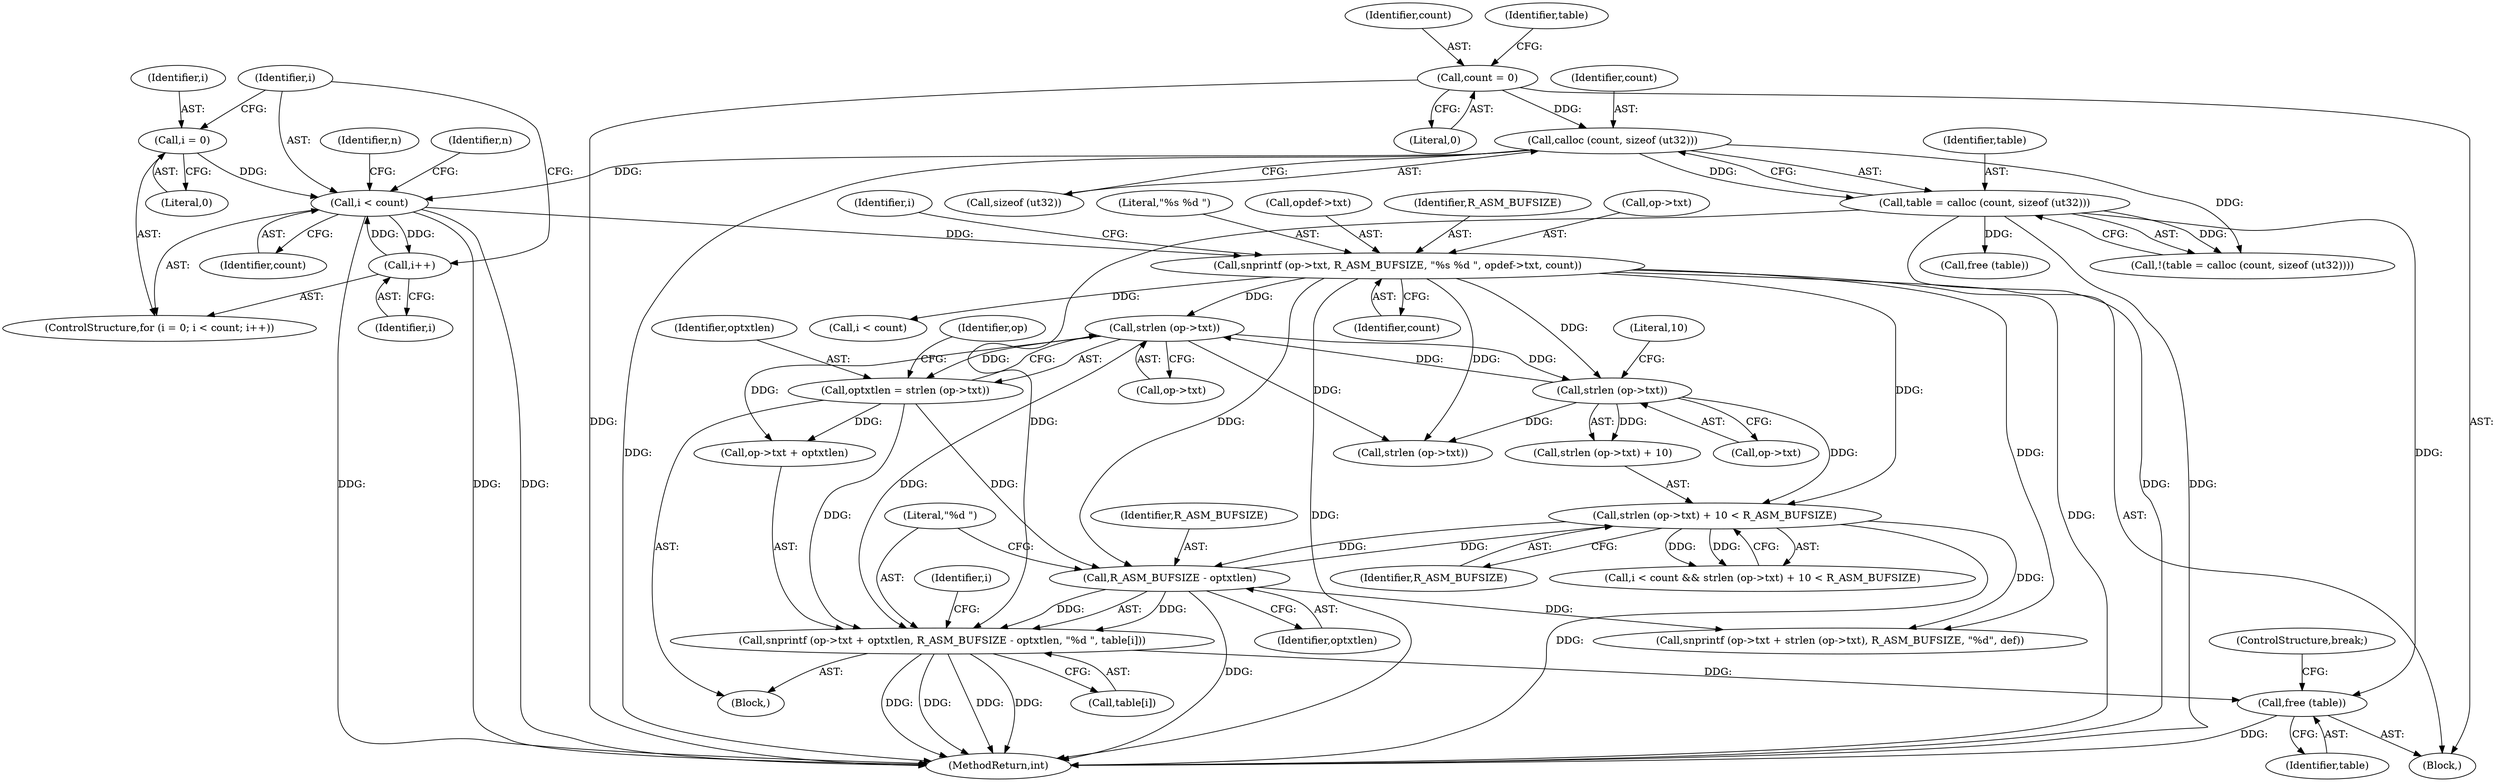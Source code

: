 digraph "0_radare2_bd276ef2fd8ac3401e65be7c126a43175ccfbcd7@API" {
"1000625" [label="(Call,free (table))"];
"1000600" [label="(Call,snprintf (op->txt + optxtlen, R_ASM_BUFSIZE - optxtlen, \"%d \", table[i]))"];
"1000596" [label="(Call,strlen (op->txt))"];
"1000564" [label="(Call,snprintf (op->txt, R_ASM_BUFSIZE, \"%s %d \", opdef->txt, count))"];
"1000494" [label="(Call,i < count)"];
"1000497" [label="(Call,i++)"];
"1000491" [label="(Call,i = 0)"];
"1000475" [label="(Call,calloc (count, sizeof (ut32)))"];
"1000437" [label="(Call,count = 0)"];
"1000584" [label="(Call,strlen (op->txt))"];
"1000594" [label="(Call,optxtlen = strlen (op->txt))"];
"1000606" [label="(Call,R_ASM_BUFSIZE - optxtlen)"];
"1000582" [label="(Call,strlen (op->txt) + 10 < R_ASM_BUFSIZE)"];
"1000473" [label="(Call,table = calloc (count, sizeof (ut32)))"];
"1000594" [label="(Call,optxtlen = strlen (op->txt))"];
"1000627" [label="(ControlStructure,break;)"];
"1000498" [label="(Identifier,i)"];
"1000494" [label="(Call,i < count)"];
"1000583" [label="(Call,strlen (op->txt) + 10)"];
"1000610" [label="(Call,table[i])"];
"1000438" [label="(Identifier,count)"];
"1000609" [label="(Literal,\"%d \")"];
"1000578" [label="(Call,i < count && strlen (op->txt) + 10 < R_ASM_BUFSIZE)"];
"1000601" [label="(Call,op->txt + optxtlen)"];
"1000625" [label="(Call,free (table))"];
"1000606" [label="(Call,R_ASM_BUFSIZE - optxtlen)"];
"1000565" [label="(Call,op->txt)"];
"1000579" [label="(Call,i < count)"];
"1000576" [label="(Identifier,i)"];
"1000618" [label="(Call,strlen (op->txt))"];
"1000595" [label="(Identifier,optxtlen)"];
"1000439" [label="(Literal,0)"];
"1000569" [label="(Literal,\"%s %d \")"];
"1000492" [label="(Identifier,i)"];
"1000573" [label="(Identifier,count)"];
"1000564" [label="(Call,snprintf (op->txt, R_ASM_BUFSIZE, \"%s %d \", opdef->txt, count))"];
"1000435" [label="(Block,)"];
"1000501" [label="(Identifier,n)"];
"1000476" [label="(Identifier,count)"];
"1000532" [label="(Identifier,n)"];
"1000490" [label="(ControlStructure,for (i = 0; i < count; i++))"];
"1000495" [label="(Identifier,i)"];
"1000588" [label="(Literal,10)"];
"1000607" [label="(Identifier,R_ASM_BUFSIZE)"];
"1000570" [label="(Call,opdef->txt)"];
"1000600" [label="(Call,snprintf (op->txt + optxtlen, R_ASM_BUFSIZE - optxtlen, \"%d \", table[i]))"];
"1000591" [label="(Identifier,i)"];
"1000568" [label="(Identifier,R_ASM_BUFSIZE)"];
"1000589" [label="(Identifier,R_ASM_BUFSIZE)"];
"1000596" [label="(Call,strlen (op->txt))"];
"1000629" [label="(Call,free (table))"];
"1000473" [label="(Call,table = calloc (count, sizeof (ut32)))"];
"1000613" [label="(Call,snprintf (op->txt + strlen (op->txt), R_ASM_BUFSIZE, \"%d\", def))"];
"1001086" [label="(MethodReturn,int)"];
"1000496" [label="(Identifier,count)"];
"1000474" [label="(Identifier,table)"];
"1000584" [label="(Call,strlen (op->txt))"];
"1000603" [label="(Identifier,op)"];
"1000491" [label="(Call,i = 0)"];
"1000475" [label="(Call,calloc (count, sizeof (ut32)))"];
"1000493" [label="(Literal,0)"];
"1000442" [label="(Identifier,table)"];
"1000582" [label="(Call,strlen (op->txt) + 10 < R_ASM_BUFSIZE)"];
"1000437" [label="(Call,count = 0)"];
"1000585" [label="(Call,op->txt)"];
"1000497" [label="(Call,i++)"];
"1000626" [label="(Identifier,table)"];
"1000608" [label="(Identifier,optxtlen)"];
"1000472" [label="(Call,!(table = calloc (count, sizeof (ut32))))"];
"1000597" [label="(Call,op->txt)"];
"1000477" [label="(Call,sizeof (ut32))"];
"1000592" [label="(Block,)"];
"1000625" -> "1000435"  [label="AST: "];
"1000625" -> "1000626"  [label="CFG: "];
"1000626" -> "1000625"  [label="AST: "];
"1000627" -> "1000625"  [label="CFG: "];
"1000625" -> "1001086"  [label="DDG: "];
"1000600" -> "1000625"  [label="DDG: "];
"1000473" -> "1000625"  [label="DDG: "];
"1000600" -> "1000592"  [label="AST: "];
"1000600" -> "1000610"  [label="CFG: "];
"1000601" -> "1000600"  [label="AST: "];
"1000606" -> "1000600"  [label="AST: "];
"1000609" -> "1000600"  [label="AST: "];
"1000610" -> "1000600"  [label="AST: "];
"1000591" -> "1000600"  [label="CFG: "];
"1000600" -> "1001086"  [label="DDG: "];
"1000600" -> "1001086"  [label="DDG: "];
"1000600" -> "1001086"  [label="DDG: "];
"1000600" -> "1001086"  [label="DDG: "];
"1000596" -> "1000600"  [label="DDG: "];
"1000594" -> "1000600"  [label="DDG: "];
"1000606" -> "1000600"  [label="DDG: "];
"1000606" -> "1000600"  [label="DDG: "];
"1000473" -> "1000600"  [label="DDG: "];
"1000596" -> "1000594"  [label="AST: "];
"1000596" -> "1000597"  [label="CFG: "];
"1000597" -> "1000596"  [label="AST: "];
"1000594" -> "1000596"  [label="CFG: "];
"1000596" -> "1000584"  [label="DDG: "];
"1000596" -> "1000594"  [label="DDG: "];
"1000564" -> "1000596"  [label="DDG: "];
"1000584" -> "1000596"  [label="DDG: "];
"1000596" -> "1000601"  [label="DDG: "];
"1000596" -> "1000618"  [label="DDG: "];
"1000564" -> "1000435"  [label="AST: "];
"1000564" -> "1000573"  [label="CFG: "];
"1000565" -> "1000564"  [label="AST: "];
"1000568" -> "1000564"  [label="AST: "];
"1000569" -> "1000564"  [label="AST: "];
"1000570" -> "1000564"  [label="AST: "];
"1000573" -> "1000564"  [label="AST: "];
"1000576" -> "1000564"  [label="CFG: "];
"1000564" -> "1001086"  [label="DDG: "];
"1000564" -> "1001086"  [label="DDG: "];
"1000494" -> "1000564"  [label="DDG: "];
"1000564" -> "1000579"  [label="DDG: "];
"1000564" -> "1000584"  [label="DDG: "];
"1000564" -> "1000582"  [label="DDG: "];
"1000564" -> "1000606"  [label="DDG: "];
"1000564" -> "1000618"  [label="DDG: "];
"1000564" -> "1000613"  [label="DDG: "];
"1000494" -> "1000490"  [label="AST: "];
"1000494" -> "1000496"  [label="CFG: "];
"1000495" -> "1000494"  [label="AST: "];
"1000496" -> "1000494"  [label="AST: "];
"1000501" -> "1000494"  [label="CFG: "];
"1000532" -> "1000494"  [label="CFG: "];
"1000494" -> "1001086"  [label="DDG: "];
"1000494" -> "1001086"  [label="DDG: "];
"1000494" -> "1001086"  [label="DDG: "];
"1000497" -> "1000494"  [label="DDG: "];
"1000491" -> "1000494"  [label="DDG: "];
"1000475" -> "1000494"  [label="DDG: "];
"1000494" -> "1000497"  [label="DDG: "];
"1000497" -> "1000490"  [label="AST: "];
"1000497" -> "1000498"  [label="CFG: "];
"1000498" -> "1000497"  [label="AST: "];
"1000495" -> "1000497"  [label="CFG: "];
"1000491" -> "1000490"  [label="AST: "];
"1000491" -> "1000493"  [label="CFG: "];
"1000492" -> "1000491"  [label="AST: "];
"1000493" -> "1000491"  [label="AST: "];
"1000495" -> "1000491"  [label="CFG: "];
"1000475" -> "1000473"  [label="AST: "];
"1000475" -> "1000477"  [label="CFG: "];
"1000476" -> "1000475"  [label="AST: "];
"1000477" -> "1000475"  [label="AST: "];
"1000473" -> "1000475"  [label="CFG: "];
"1000475" -> "1001086"  [label="DDG: "];
"1000475" -> "1000472"  [label="DDG: "];
"1000475" -> "1000473"  [label="DDG: "];
"1000437" -> "1000475"  [label="DDG: "];
"1000437" -> "1000435"  [label="AST: "];
"1000437" -> "1000439"  [label="CFG: "];
"1000438" -> "1000437"  [label="AST: "];
"1000439" -> "1000437"  [label="AST: "];
"1000442" -> "1000437"  [label="CFG: "];
"1000437" -> "1001086"  [label="DDG: "];
"1000584" -> "1000583"  [label="AST: "];
"1000584" -> "1000585"  [label="CFG: "];
"1000585" -> "1000584"  [label="AST: "];
"1000588" -> "1000584"  [label="CFG: "];
"1000584" -> "1000582"  [label="DDG: "];
"1000584" -> "1000583"  [label="DDG: "];
"1000584" -> "1000618"  [label="DDG: "];
"1000594" -> "1000592"  [label="AST: "];
"1000595" -> "1000594"  [label="AST: "];
"1000603" -> "1000594"  [label="CFG: "];
"1000594" -> "1000601"  [label="DDG: "];
"1000594" -> "1000606"  [label="DDG: "];
"1000606" -> "1000608"  [label="CFG: "];
"1000607" -> "1000606"  [label="AST: "];
"1000608" -> "1000606"  [label="AST: "];
"1000609" -> "1000606"  [label="CFG: "];
"1000606" -> "1001086"  [label="DDG: "];
"1000606" -> "1000582"  [label="DDG: "];
"1000582" -> "1000606"  [label="DDG: "];
"1000606" -> "1000613"  [label="DDG: "];
"1000582" -> "1000578"  [label="AST: "];
"1000582" -> "1000589"  [label="CFG: "];
"1000583" -> "1000582"  [label="AST: "];
"1000589" -> "1000582"  [label="AST: "];
"1000578" -> "1000582"  [label="CFG: "];
"1000582" -> "1001086"  [label="DDG: "];
"1000582" -> "1000578"  [label="DDG: "];
"1000582" -> "1000578"  [label="DDG: "];
"1000582" -> "1000613"  [label="DDG: "];
"1000473" -> "1000472"  [label="AST: "];
"1000474" -> "1000473"  [label="AST: "];
"1000472" -> "1000473"  [label="CFG: "];
"1000473" -> "1001086"  [label="DDG: "];
"1000473" -> "1001086"  [label="DDG: "];
"1000473" -> "1000472"  [label="DDG: "];
"1000473" -> "1000629"  [label="DDG: "];
}
